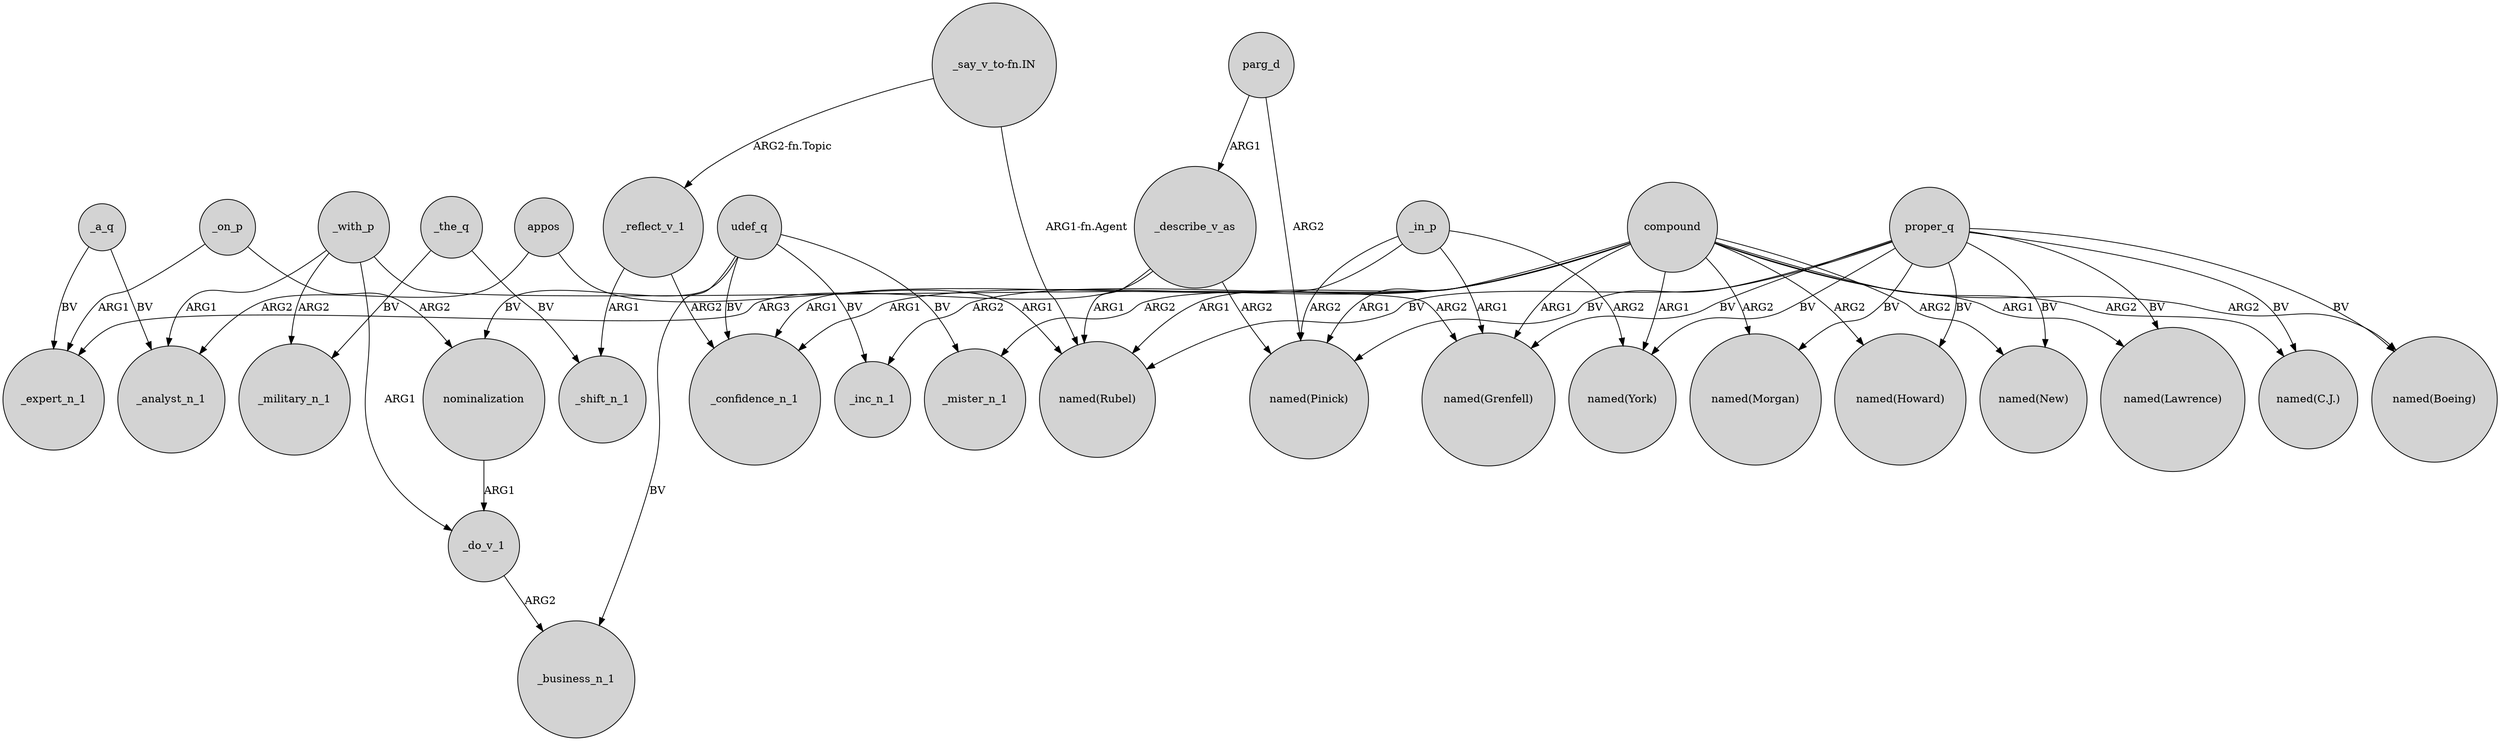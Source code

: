 digraph {
	node [shape=circle style=filled]
	"_say_v_to-fn.IN" -> _reflect_v_1 [label="ARG2-fn.Topic"]
	udef_q -> _inc_n_1 [label=BV]
	compound -> "named(New)" [label=ARG2]
	parg_d -> _describe_v_as [label=ARG1]
	_with_p -> _analyst_n_1 [label=ARG1]
	proper_q -> "named(Grenfell)" [label=BV]
	proper_q -> "named(New)" [label=BV]
	_on_p -> nominalization [label=ARG2]
	compound -> _mister_n_1 [label=ARG2]
	nominalization -> _do_v_1 [label=ARG1]
	proper_q -> "named(Morgan)" [label=BV]
	_in_p -> "named(Grenfell)" [label=ARG1]
	proper_q -> "named(Rubel)" [label=BV]
	proper_q -> "named(Pinick)" [label=BV]
	_in_p -> _confidence_n_1 [label=ARG1]
	udef_q -> _mister_n_1 [label=BV]
	proper_q -> "named(Boeing)" [label=BV]
	_reflect_v_1 -> _shift_n_1 [label=ARG1]
	_reflect_v_1 -> _confidence_n_1 [label=ARG2]
	compound -> "named(Morgan)" [label=ARG2]
	_describe_v_as -> "named(Pinick)" [label=ARG2]
	parg_d -> "named(Pinick)" [label=ARG2]
	_with_p -> _do_v_1 [label=ARG1]
	compound -> "named(Lawrence)" [label=ARG1]
	appos -> _analyst_n_1 [label=ARG2]
	proper_q -> "named(C.J.)" [label=BV]
	compound -> "named(York)" [label=ARG1]
	compound -> "named(Rubel)" [label=ARG1]
	_on_p -> _expert_n_1 [label=ARG1]
	compound -> _confidence_n_1 [label=ARG1]
	udef_q -> _confidence_n_1 [label=BV]
	compound -> "named(Howard)" [label=ARG2]
	compound -> "named(Grenfell)" [label=ARG1]
	_in_p -> "named(Pinick)" [label=ARG2]
	_describe_v_as -> "named(Rubel)" [label=ARG1]
	udef_q -> nominalization [label=BV]
	_in_p -> "named(York)" [label=ARG2]
	_a_q -> _expert_n_1 [label=BV]
	_do_v_1 -> _business_n_1 [label=ARG2]
	"_say_v_to-fn.IN" -> "named(Rubel)" [label="ARG1-fn.Agent"]
	udef_q -> _business_n_1 [label=BV]
	compound -> "named(C.J.)" [label=ARG2]
	proper_q -> "named(Lawrence)" [label=BV]
	_a_q -> _analyst_n_1 [label=BV]
	compound -> "named(Boeing)" [label=ARG2]
	_with_p -> "named(Grenfell)" [label=ARG2]
	_with_p -> _military_n_1 [label=ARG2]
	proper_q -> "named(York)" [label=BV]
	compound -> "named(Pinick)" [label=ARG1]
	proper_q -> "named(Howard)" [label=BV]
	compound -> _inc_n_1 [label=ARG2]
	_the_q -> _military_n_1 [label=BV]
	appos -> "named(Rubel)" [label=ARG1]
	_the_q -> _shift_n_1 [label=BV]
	_describe_v_as -> _expert_n_1 [label=ARG3]
}
